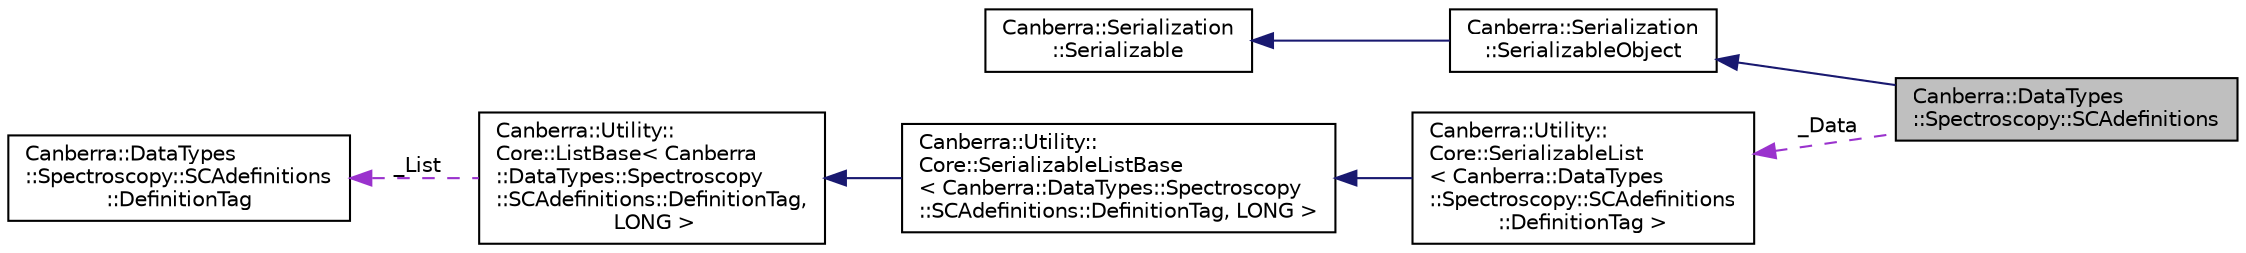 digraph "Canberra::DataTypes::Spectroscopy::SCAdefinitions"
{
  edge [fontname="Helvetica",fontsize="10",labelfontname="Helvetica",labelfontsize="10"];
  node [fontname="Helvetica",fontsize="10",shape=record];
  rankdir="LR";
  Node3 [label="Canberra::DataTypes\l::Spectroscopy::SCAdefinitions",height=0.2,width=0.4,color="black", fillcolor="grey75", style="filled", fontcolor="black"];
  Node4 -> Node3 [dir="back",color="midnightblue",fontsize="10",style="solid",fontname="Helvetica"];
  Node4 [label="Canberra::Serialization\l::SerializableObject",height=0.2,width=0.4,color="black", fillcolor="white", style="filled",URL="$d6/d98/class_canberra_1_1_serialization_1_1_serializable_object.html"];
  Node5 -> Node4 [dir="back",color="midnightblue",fontsize="10",style="solid",fontname="Helvetica"];
  Node5 [label="Canberra::Serialization\l::Serializable",height=0.2,width=0.4,color="black", fillcolor="white", style="filled",URL="$d0/d9f/class_canberra_1_1_serialization_1_1_serializable.html"];
  Node6 -> Node3 [dir="back",color="darkorchid3",fontsize="10",style="dashed",label=" _Data" ,fontname="Helvetica"];
  Node6 [label="Canberra::Utility::\lCore::SerializableList\l\< Canberra::DataTypes\l::Spectroscopy::SCAdefinitions\l::DefinitionTag \>",height=0.2,width=0.4,color="black", fillcolor="white", style="filled",URL="$d1/d22/class_canberra_1_1_utility_1_1_core_1_1_serializable_list.html"];
  Node7 -> Node6 [dir="back",color="midnightblue",fontsize="10",style="solid",fontname="Helvetica"];
  Node7 [label="Canberra::Utility::\lCore::SerializableListBase\l\< Canberra::DataTypes::Spectroscopy\l::SCAdefinitions::DefinitionTag, LONG \>",height=0.2,width=0.4,color="black", fillcolor="white", style="filled",URL="$de/d13/class_canberra_1_1_utility_1_1_core_1_1_serializable_list_base.html"];
  Node8 -> Node7 [dir="back",color="midnightblue",fontsize="10",style="solid",fontname="Helvetica"];
  Node8 [label="Canberra::Utility::\lCore::ListBase\< Canberra\l::DataTypes::Spectroscopy\l::SCAdefinitions::DefinitionTag,\l LONG \>",height=0.2,width=0.4,color="black", fillcolor="white", style="filled",URL="$d9/d6e/class_canberra_1_1_utility_1_1_core_1_1_list_base.html"];
  Node9 -> Node8 [dir="back",color="darkorchid3",fontsize="10",style="dashed",label=" _List" ,fontname="Helvetica"];
  Node9 [label="Canberra::DataTypes\l::Spectroscopy::SCAdefinitions\l::DefinitionTag",height=0.2,width=0.4,color="black", fillcolor="white", style="filled",URL="$da/dba/class_canberra_1_1_data_types_1_1_spectroscopy_1_1_s_c_adefinitions.html#de/d00/struct_canberra_1_1_data_types_1_1_spectroscopy_1_1_s_c_adefinitions_1_1_definition_tag"];
}
